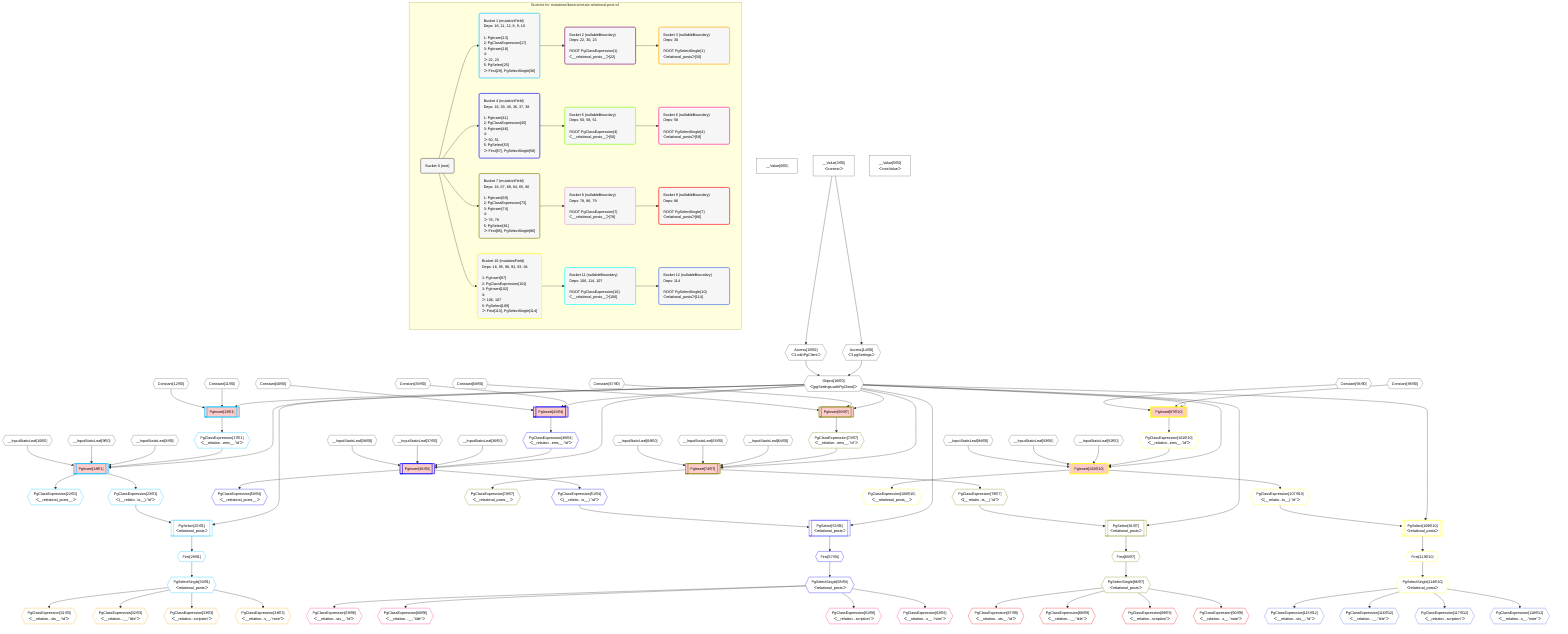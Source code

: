 %%{init: {'themeVariables': { 'fontSize': '12px'}}}%%
graph TD
    classDef path fill:#eee,stroke:#000,color:#000
    classDef plan fill:#fff,stroke-width:1px,color:#000
    classDef itemplan fill:#fff,stroke-width:2px,color:#000
    classDef unbatchedplan fill:#dff,stroke-width:1px,color:#000
    classDef sideeffectplan fill:#fcc,stroke-width:2px,color:#000
    classDef bucket fill:#f6f6f6,color:#000,stroke-width:2px,text-align:left


    %% define steps
    __Value0["__Value[0∈0]"]:::plan
    __Value3["__Value[3∈0]<br />ᐸcontextᐳ"]:::plan
    __Value5["__Value[5∈0]<br />ᐸrootValueᐳ"]:::plan
    __InputStaticLeaf8{{"__InputStaticLeaf[8∈0]"}}:::plan
    __InputStaticLeaf9{{"__InputStaticLeaf[9∈0]"}}:::plan
    __InputStaticLeaf10{{"__InputStaticLeaf[10∈0]"}}:::plan
    Constant11{{"Constant[11∈0]"}}:::plan
    Constant12{{"Constant[12∈0]"}}:::plan
    Access14{{"Access[14∈0]<br />ᐸ3.pgSettingsᐳ"}}:::plan
    Access15{{"Access[15∈0]<br />ᐸ3.withPgClientᐳ"}}:::plan
    Object16{{"Object[16∈0]<br />ᐸ{pgSettings,withPgClient}ᐳ"}}:::plan
    PgInsert13[["PgInsert[13∈1]"]]:::sideeffectplan
    PgClassExpression17{{"PgClassExpression[17∈1]<br />ᐸ__relation...ems__.”id”ᐳ"}}:::plan
    PgInsert18[["PgInsert[18∈1]"]]:::sideeffectplan
    PgClassExpression22{{"PgClassExpression[22∈1]<br />ᐸ__relational_posts__ᐳ"}}:::plan
    PgClassExpression23{{"PgClassExpression[23∈1]<br />ᐸ(__relatio...ts__).”id”ᐳ"}}:::plan
    PgSelect25[["PgSelect[25∈1]<br />ᐸrelational_postsᐳ"]]:::plan
    First29{{"First[29∈1]"}}:::plan
    PgSelectSingle30{{"PgSelectSingle[30∈1]<br />ᐸrelational_postsᐳ"}}:::plan
    PgClassExpression31{{"PgClassExpression[31∈3]<br />ᐸ__relation...sts__.”id”ᐳ"}}:::plan
    PgClassExpression32{{"PgClassExpression[32∈3]<br />ᐸ__relation...__.”title”ᐳ"}}:::plan
    PgClassExpression33{{"PgClassExpression[33∈3]<br />ᐸ__relation...scription”ᐳ"}}:::plan
    PgClassExpression34{{"PgClassExpression[34∈3]<br />ᐸ__relation...s__.”note”ᐳ"}}:::plan
    __InputStaticLeaf36{{"__InputStaticLeaf[36∈0]"}}:::plan
    __InputStaticLeaf37{{"__InputStaticLeaf[37∈0]"}}:::plan
    __InputStaticLeaf38{{"__InputStaticLeaf[38∈0]"}}:::plan
    Constant39{{"Constant[39∈0]"}}:::plan
    Constant40{{"Constant[40∈0]"}}:::plan
    PgInsert41[["PgInsert[41∈4]"]]:::sideeffectplan
    PgClassExpression45{{"PgClassExpression[45∈4]<br />ᐸ__relation...ems__.”id”ᐳ"}}:::plan
    PgInsert46[["PgInsert[46∈4]"]]:::sideeffectplan
    PgClassExpression50{{"PgClassExpression[50∈4]<br />ᐸ__relational_posts__ᐳ"}}:::plan
    PgClassExpression51{{"PgClassExpression[51∈4]<br />ᐸ(__relatio...ts__).”id”ᐳ"}}:::plan
    PgSelect53[["PgSelect[53∈4]<br />ᐸrelational_postsᐳ"]]:::plan
    First57{{"First[57∈4]"}}:::plan
    PgSelectSingle58{{"PgSelectSingle[58∈4]<br />ᐸrelational_postsᐳ"}}:::plan
    PgClassExpression59{{"PgClassExpression[59∈6]<br />ᐸ__relation...sts__.”id”ᐳ"}}:::plan
    PgClassExpression60{{"PgClassExpression[60∈6]<br />ᐸ__relation...__.”title”ᐳ"}}:::plan
    PgClassExpression61{{"PgClassExpression[61∈6]<br />ᐸ__relation...scription”ᐳ"}}:::plan
    PgClassExpression62{{"PgClassExpression[62∈6]<br />ᐸ__relation...s__.”note”ᐳ"}}:::plan
    __InputStaticLeaf64{{"__InputStaticLeaf[64∈0]"}}:::plan
    __InputStaticLeaf65{{"__InputStaticLeaf[65∈0]"}}:::plan
    __InputStaticLeaf66{{"__InputStaticLeaf[66∈0]"}}:::plan
    Constant67{{"Constant[67∈0]"}}:::plan
    Constant68{{"Constant[68∈0]"}}:::plan
    PgInsert69[["PgInsert[69∈7]"]]:::sideeffectplan
    PgClassExpression73{{"PgClassExpression[73∈7]<br />ᐸ__relation...ems__.”id”ᐳ"}}:::plan
    PgInsert74[["PgInsert[74∈7]"]]:::sideeffectplan
    PgClassExpression78{{"PgClassExpression[78∈7]<br />ᐸ__relational_posts__ᐳ"}}:::plan
    PgClassExpression79{{"PgClassExpression[79∈7]<br />ᐸ(__relatio...ts__).”id”ᐳ"}}:::plan
    PgSelect81[["PgSelect[81∈7]<br />ᐸrelational_postsᐳ"]]:::plan
    First85{{"First[85∈7]"}}:::plan
    PgSelectSingle86{{"PgSelectSingle[86∈7]<br />ᐸrelational_postsᐳ"}}:::plan
    PgClassExpression87{{"PgClassExpression[87∈9]<br />ᐸ__relation...sts__.”id”ᐳ"}}:::plan
    PgClassExpression88{{"PgClassExpression[88∈9]<br />ᐸ__relation...__.”title”ᐳ"}}:::plan
    PgClassExpression89{{"PgClassExpression[89∈9]<br />ᐸ__relation...scription”ᐳ"}}:::plan
    PgClassExpression90{{"PgClassExpression[90∈9]<br />ᐸ__relation...s__.”note”ᐳ"}}:::plan
    __InputStaticLeaf92{{"__InputStaticLeaf[92∈0]"}}:::plan
    __InputStaticLeaf93{{"__InputStaticLeaf[93∈0]"}}:::plan
    __InputStaticLeaf94{{"__InputStaticLeaf[94∈0]"}}:::plan
    Constant95{{"Constant[95∈0]"}}:::plan
    Constant96{{"Constant[96∈0]"}}:::plan
    PgInsert97[["PgInsert[97∈10]"]]:::sideeffectplan
    PgClassExpression101{{"PgClassExpression[101∈10]<br />ᐸ__relation...ems__.”id”ᐳ"}}:::plan
    PgInsert102[["PgInsert[102∈10]"]]:::sideeffectplan
    PgClassExpression106{{"PgClassExpression[106∈10]<br />ᐸ__relational_posts__ᐳ"}}:::plan
    PgClassExpression107{{"PgClassExpression[107∈10]<br />ᐸ(__relatio...ts__).”id”ᐳ"}}:::plan
    PgSelect109[["PgSelect[109∈10]<br />ᐸrelational_postsᐳ"]]:::plan
    First113{{"First[113∈10]"}}:::plan
    PgSelectSingle114{{"PgSelectSingle[114∈10]<br />ᐸrelational_postsᐳ"}}:::plan
    PgClassExpression115{{"PgClassExpression[115∈12]<br />ᐸ__relation...sts__.”id”ᐳ"}}:::plan
    PgClassExpression116{{"PgClassExpression[116∈12]<br />ᐸ__relation...__.”title”ᐳ"}}:::plan
    PgClassExpression117{{"PgClassExpression[117∈12]<br />ᐸ__relation...scription”ᐳ"}}:::plan
    PgClassExpression118{{"PgClassExpression[118∈12]<br />ᐸ__relation...s__.”note”ᐳ"}}:::plan

    %% plan dependencies
    __Value3 --> Access14
    __Value3 --> Access15
    Access14 & Access15 --> Object16
    Object16 & Constant11 & Constant12 --> PgInsert13
    PgInsert13 --> PgClassExpression17
    Object16 & PgClassExpression17 & __InputStaticLeaf8 & __InputStaticLeaf9 & __InputStaticLeaf10 --> PgInsert18
    PgInsert18 --> PgClassExpression22
    PgInsert18 --> PgClassExpression23
    Object16 & PgClassExpression23 --> PgSelect25
    PgSelect25 --> First29
    First29 --> PgSelectSingle30
    PgSelectSingle30 --> PgClassExpression31
    PgSelectSingle30 --> PgClassExpression32
    PgSelectSingle30 --> PgClassExpression33
    PgSelectSingle30 --> PgClassExpression34
    Object16 & Constant39 & Constant40 --> PgInsert41
    PgInsert41 --> PgClassExpression45
    Object16 & PgClassExpression45 & __InputStaticLeaf36 & __InputStaticLeaf37 & __InputStaticLeaf38 --> PgInsert46
    PgInsert46 --> PgClassExpression50
    PgInsert46 --> PgClassExpression51
    Object16 & PgClassExpression51 --> PgSelect53
    PgSelect53 --> First57
    First57 --> PgSelectSingle58
    PgSelectSingle58 --> PgClassExpression59
    PgSelectSingle58 --> PgClassExpression60
    PgSelectSingle58 --> PgClassExpression61
    PgSelectSingle58 --> PgClassExpression62
    Object16 & Constant67 & Constant68 --> PgInsert69
    PgInsert69 --> PgClassExpression73
    Object16 & PgClassExpression73 & __InputStaticLeaf64 & __InputStaticLeaf65 & __InputStaticLeaf66 --> PgInsert74
    PgInsert74 --> PgClassExpression78
    PgInsert74 --> PgClassExpression79
    Object16 & PgClassExpression79 --> PgSelect81
    PgSelect81 --> First85
    First85 --> PgSelectSingle86
    PgSelectSingle86 --> PgClassExpression87
    PgSelectSingle86 --> PgClassExpression88
    PgSelectSingle86 --> PgClassExpression89
    PgSelectSingle86 --> PgClassExpression90
    Object16 & Constant95 & Constant96 --> PgInsert97
    PgInsert97 --> PgClassExpression101
    Object16 & PgClassExpression101 & __InputStaticLeaf92 & __InputStaticLeaf93 & __InputStaticLeaf94 --> PgInsert102
    PgInsert102 --> PgClassExpression106
    PgInsert102 --> PgClassExpression107
    Object16 & PgClassExpression107 --> PgSelect109
    PgSelect109 --> First113
    First113 --> PgSelectSingle114
    PgSelectSingle114 --> PgClassExpression115
    PgSelectSingle114 --> PgClassExpression116
    PgSelectSingle114 --> PgClassExpression117
    PgSelectSingle114 --> PgClassExpression118

    subgraph "Buckets for mutations/basics/create-relational-post-x4"
    Bucket0("Bucket 0 (root)"):::bucket
    classDef bucket0 stroke:#696969
    class Bucket0,__Value0,__Value3,__Value5,__InputStaticLeaf8,__InputStaticLeaf9,__InputStaticLeaf10,Constant11,Constant12,Access14,Access15,Object16,__InputStaticLeaf36,__InputStaticLeaf37,__InputStaticLeaf38,Constant39,Constant40,__InputStaticLeaf64,__InputStaticLeaf65,__InputStaticLeaf66,Constant67,Constant68,__InputStaticLeaf92,__InputStaticLeaf93,__InputStaticLeaf94,Constant95,Constant96 bucket0
    Bucket1("Bucket 1 (mutationField)<br />Deps: 16, 11, 12, 8, 9, 10<br /><br />1: PgInsert[13]<br />2: PgClassExpression[17]<br />3: PgInsert[18]<br />4: <br />ᐳ: 22, 23<br />5: PgSelect[25]<br />ᐳ: First[29], PgSelectSingle[30]"):::bucket
    classDef bucket1 stroke:#00bfff
    class Bucket1,PgInsert13,PgClassExpression17,PgInsert18,PgClassExpression22,PgClassExpression23,PgSelect25,First29,PgSelectSingle30 bucket1
    Bucket2("Bucket 2 (nullableBoundary)<br />Deps: 22, 30, 23<br /><br />ROOT PgClassExpression{1}ᐸ__relational_posts__ᐳ[22]"):::bucket
    classDef bucket2 stroke:#7f007f
    class Bucket2 bucket2
    Bucket3("Bucket 3 (nullableBoundary)<br />Deps: 30<br /><br />ROOT PgSelectSingle{1}ᐸrelational_postsᐳ[30]"):::bucket
    classDef bucket3 stroke:#ffa500
    class Bucket3,PgClassExpression31,PgClassExpression32,PgClassExpression33,PgClassExpression34 bucket3
    Bucket4("Bucket 4 (mutationField)<br />Deps: 16, 39, 40, 36, 37, 38<br /><br />1: PgInsert[41]<br />2: PgClassExpression[45]<br />3: PgInsert[46]<br />4: <br />ᐳ: 50, 51<br />5: PgSelect[53]<br />ᐳ: First[57], PgSelectSingle[58]"):::bucket
    classDef bucket4 stroke:#0000ff
    class Bucket4,PgInsert41,PgClassExpression45,PgInsert46,PgClassExpression50,PgClassExpression51,PgSelect53,First57,PgSelectSingle58 bucket4
    Bucket5("Bucket 5 (nullableBoundary)<br />Deps: 50, 58, 51<br /><br />ROOT PgClassExpression{4}ᐸ__relational_posts__ᐳ[50]"):::bucket
    classDef bucket5 stroke:#7fff00
    class Bucket5 bucket5
    Bucket6("Bucket 6 (nullableBoundary)<br />Deps: 58<br /><br />ROOT PgSelectSingle{4}ᐸrelational_postsᐳ[58]"):::bucket
    classDef bucket6 stroke:#ff1493
    class Bucket6,PgClassExpression59,PgClassExpression60,PgClassExpression61,PgClassExpression62 bucket6
    Bucket7("Bucket 7 (mutationField)<br />Deps: 16, 67, 68, 64, 65, 66<br /><br />1: PgInsert[69]<br />2: PgClassExpression[73]<br />3: PgInsert[74]<br />4: <br />ᐳ: 78, 79<br />5: PgSelect[81]<br />ᐳ: First[85], PgSelectSingle[86]"):::bucket
    classDef bucket7 stroke:#808000
    class Bucket7,PgInsert69,PgClassExpression73,PgInsert74,PgClassExpression78,PgClassExpression79,PgSelect81,First85,PgSelectSingle86 bucket7
    Bucket8("Bucket 8 (nullableBoundary)<br />Deps: 78, 86, 79<br /><br />ROOT PgClassExpression{7}ᐸ__relational_posts__ᐳ[78]"):::bucket
    classDef bucket8 stroke:#dda0dd
    class Bucket8 bucket8
    Bucket9("Bucket 9 (nullableBoundary)<br />Deps: 86<br /><br />ROOT PgSelectSingle{7}ᐸrelational_postsᐳ[86]"):::bucket
    classDef bucket9 stroke:#ff0000
    class Bucket9,PgClassExpression87,PgClassExpression88,PgClassExpression89,PgClassExpression90 bucket9
    Bucket10("Bucket 10 (mutationField)<br />Deps: 16, 95, 96, 92, 93, 94<br /><br />1: PgInsert[97]<br />2: PgClassExpression[101]<br />3: PgInsert[102]<br />4: <br />ᐳ: 106, 107<br />5: PgSelect[109]<br />ᐳ: First[113], PgSelectSingle[114]"):::bucket
    classDef bucket10 stroke:#ffff00
    class Bucket10,PgInsert97,PgClassExpression101,PgInsert102,PgClassExpression106,PgClassExpression107,PgSelect109,First113,PgSelectSingle114 bucket10
    Bucket11("Bucket 11 (nullableBoundary)<br />Deps: 106, 114, 107<br /><br />ROOT PgClassExpression{10}ᐸ__relational_posts__ᐳ[106]"):::bucket
    classDef bucket11 stroke:#00ffff
    class Bucket11 bucket11
    Bucket12("Bucket 12 (nullableBoundary)<br />Deps: 114<br /><br />ROOT PgSelectSingle{10}ᐸrelational_postsᐳ[114]"):::bucket
    classDef bucket12 stroke:#4169e1
    class Bucket12,PgClassExpression115,PgClassExpression116,PgClassExpression117,PgClassExpression118 bucket12
    Bucket0 --> Bucket1 & Bucket4 & Bucket7 & Bucket10
    Bucket1 --> Bucket2
    Bucket2 --> Bucket3
    Bucket4 --> Bucket5
    Bucket5 --> Bucket6
    Bucket7 --> Bucket8
    Bucket8 --> Bucket9
    Bucket10 --> Bucket11
    Bucket11 --> Bucket12
    end